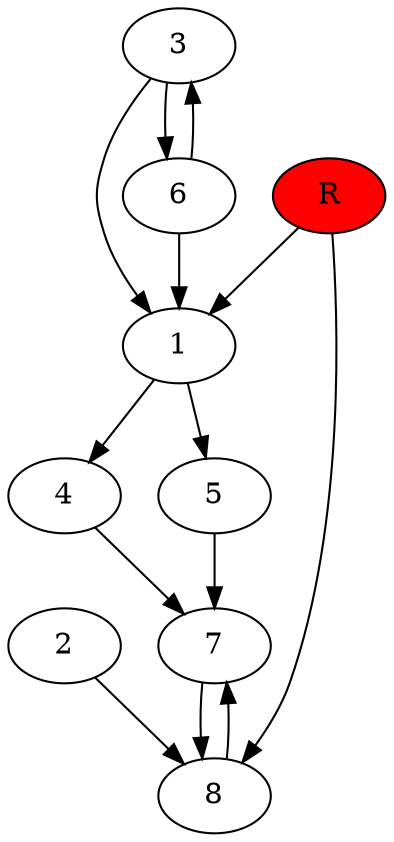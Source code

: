 digraph prb36851 {
	1
	2
	3
	4
	5
	6
	7
	8
	R [fillcolor="#ff0000" style=filled]
	1 -> 4
	1 -> 5
	2 -> 8
	3 -> 1
	3 -> 6
	4 -> 7
	5 -> 7
	6 -> 1
	6 -> 3
	7 -> 8
	8 -> 7
	R -> 1
	R -> 8
}
